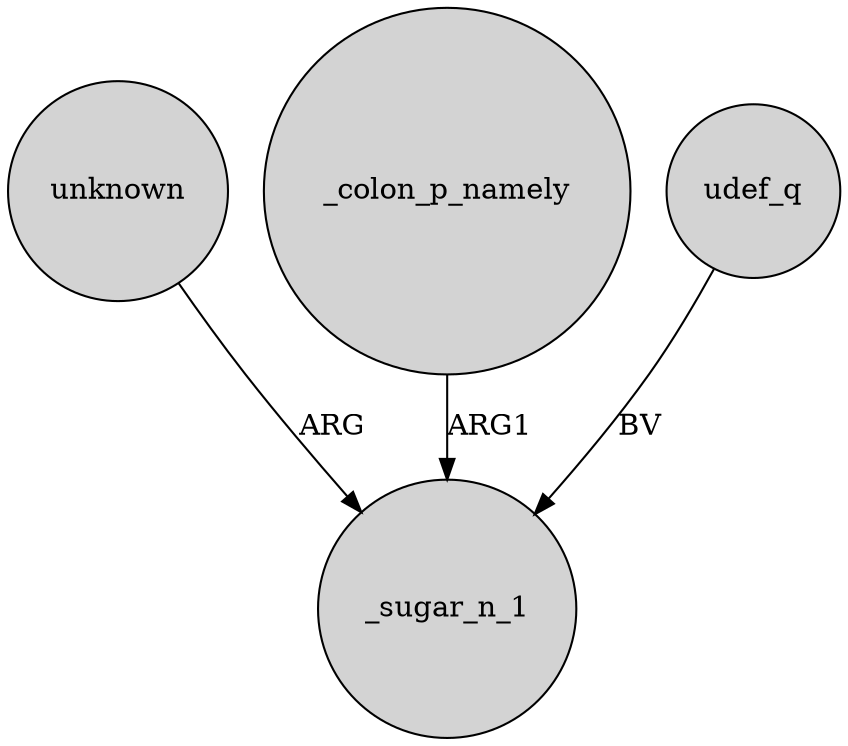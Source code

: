 digraph {
	node [shape=circle style=filled]
	unknown -> _sugar_n_1 [label=ARG]
	_colon_p_namely -> _sugar_n_1 [label=ARG1]
	udef_q -> _sugar_n_1 [label=BV]
}
